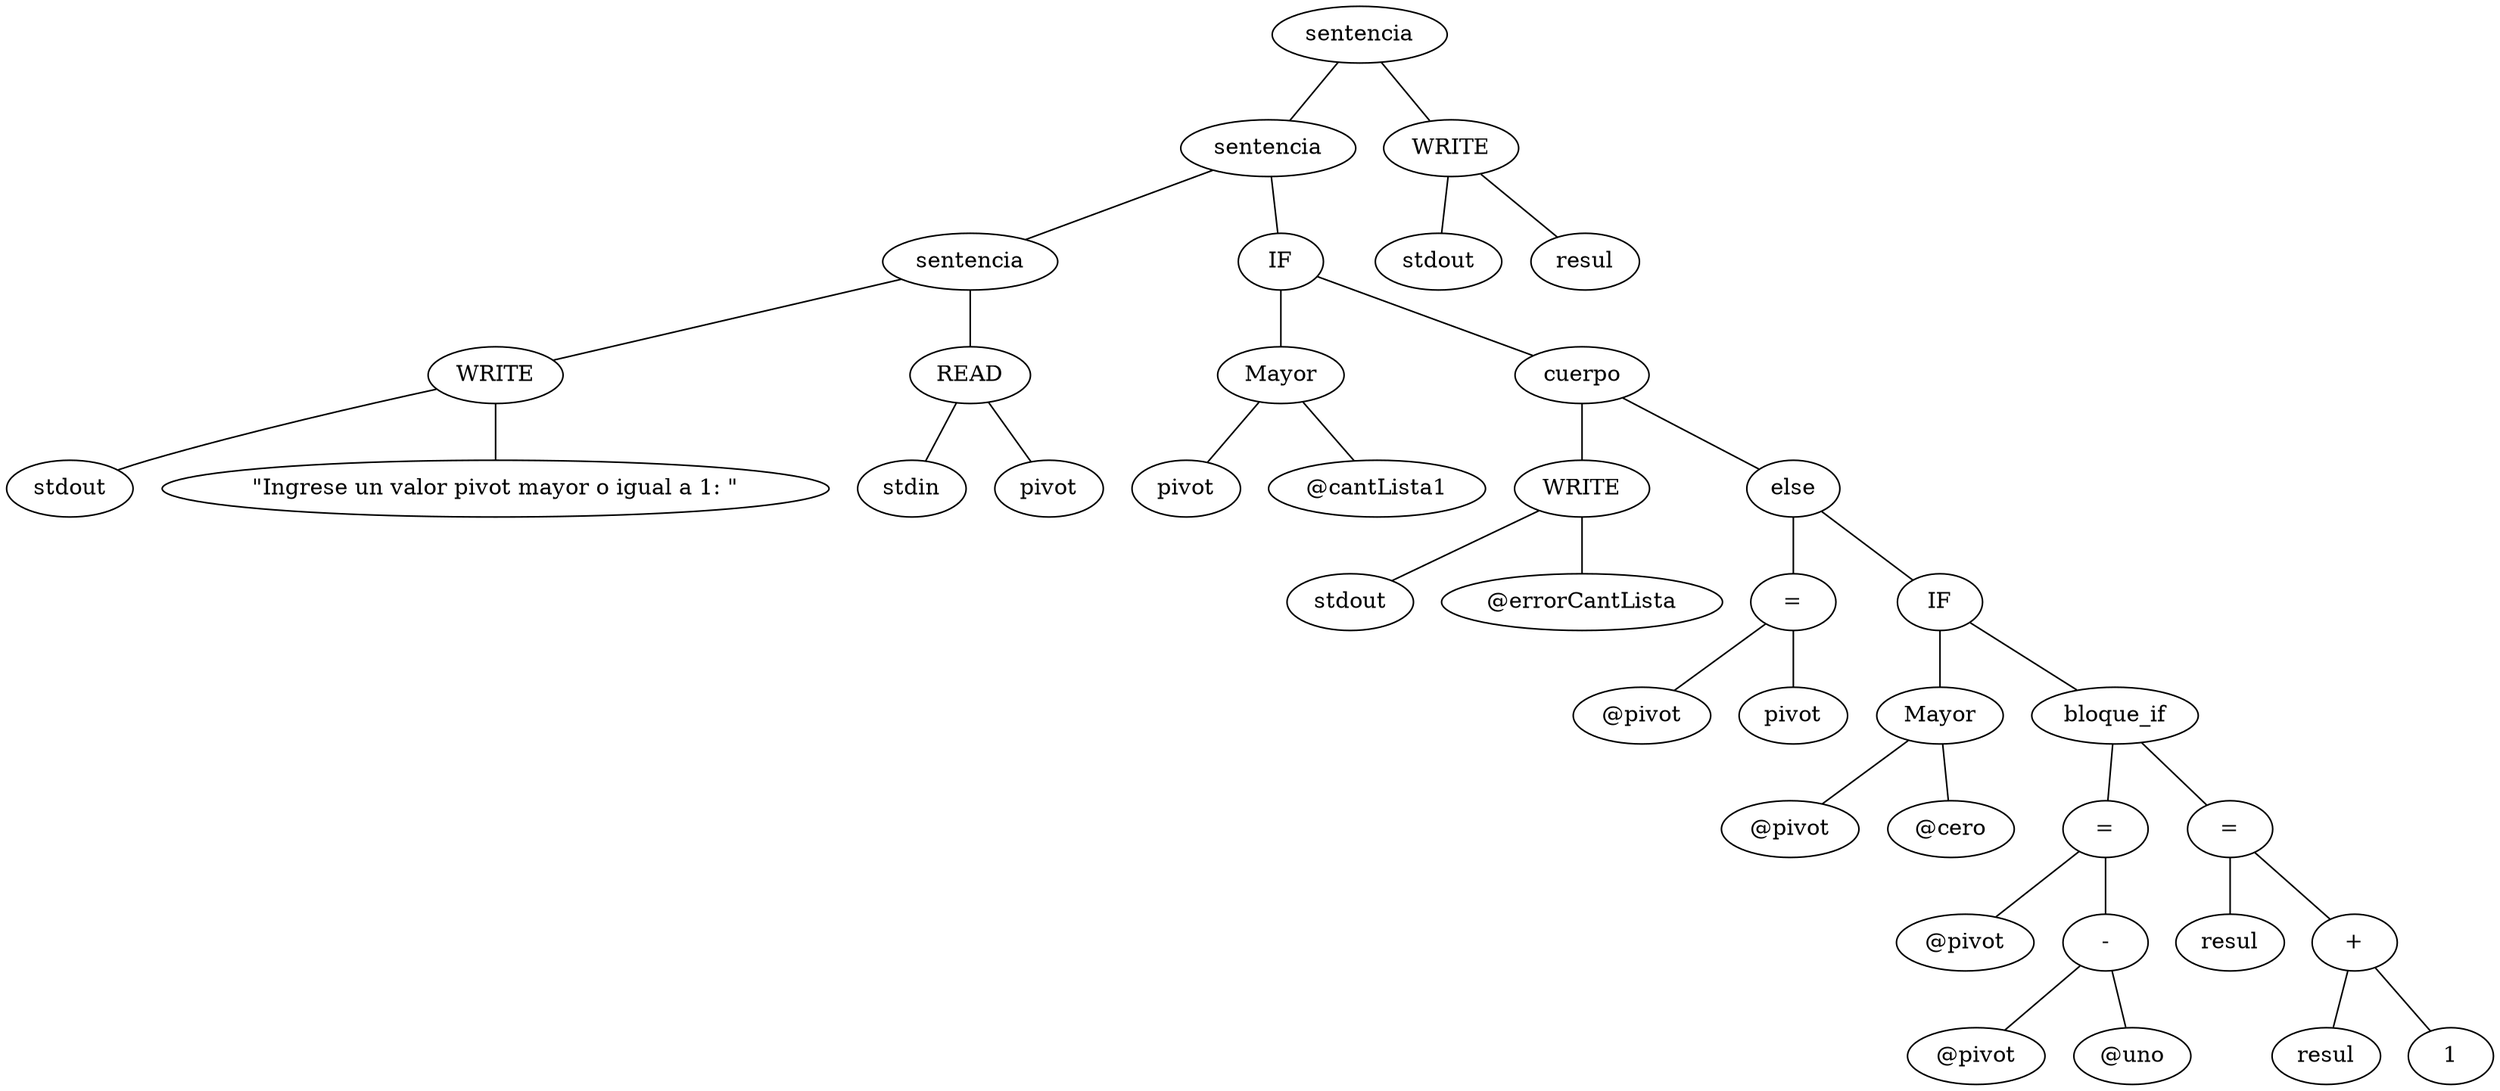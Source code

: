 graph g{
	0[label=<sentencia>]
	1[label=<sentencia>]
	36[label=<WRITE>]
	0--1
	0--36
	1[label=<sentencia>]
	2[label=<sentencia>]
	9[label=<IF>]
	1--2
	1--9
	2[label=<sentencia>]
	3[label=<WRITE>]
	6[label=<READ>]
	2--3
	2--6
	3[label=<WRITE>]
	4[label=<stdout>]
	5[label=<"Ingrese un valor pivot mayor o igual a 1: ">]
	3--4
	3--5
	6[label=<READ>]
	7[label=<stdin>]
	8[label=<pivot>]
	6--7
	6--8
	9[label=<IF>]
	10[label=<Mayor>]
	13[label=<cuerpo>]
	9--10
	9--13
	10[label=<Mayor>]
	11[label=<pivot>]
	12[label=<@cantLista1>]
	10--11
	10--12
	13[label=<cuerpo>]
	14[label=<WRITE>]
	17[label=<else>]
	13--14
	13--17
	14[label=<WRITE>]
	15[label=<stdout>]
	16[label=<@errorCantLista>]
	14--15
	14--16
	17[label=<else>]
	18[label=<=>]
	21[label=<IF>]
	17--18
	17--21
	18[label=<=>]
	19[label=<@pivot>]
	20[label=<pivot>]
	18--19
	18--20
	21[label=<IF>]
	22[label=<Mayor>]
	25[label=<bloque_if>]
	21--22
	21--25
	22[label=<Mayor>]
	23[label=<@pivot>]
	24[label=<@cero>]
	22--23
	22--24
	25[label=<bloque_if>]
	26[label=<=>]
	31[label=<=>]
	25--26
	25--31
	26[label=<=>]
	27[label=<@pivot>]
	28[label=<->]
	26--27
	26--28
	28[label=<->]
	29[label=<@pivot>]
	30[label=<@uno>]
	28--29
	28--30
	31[label=<=>]
	32[label=<resul>]
	33[label=<+>]
	31--32
	31--33
	33[label=<+>]
	34[label=<resul>]
	35[label=<1>]
	33--34
	33--35
	36[label=<WRITE>]
	37[label=<stdout>]
	38[label=<resul>]
	36--37
	36--38
}
